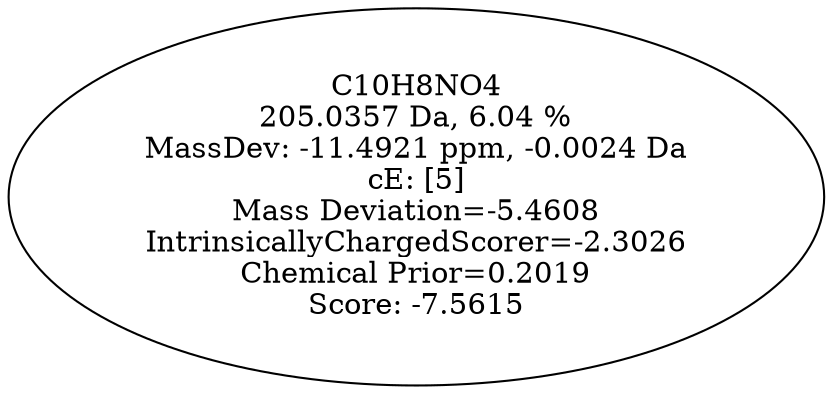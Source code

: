 strict digraph {
v1 [label="C10H8NO4\n205.0357 Da, 6.04 %\nMassDev: -11.4921 ppm, -0.0024 Da\ncE: [5]\nMass Deviation=-5.4608\nIntrinsicallyChargedScorer=-2.3026\nChemical Prior=0.2019\nScore: -7.5615"];
}